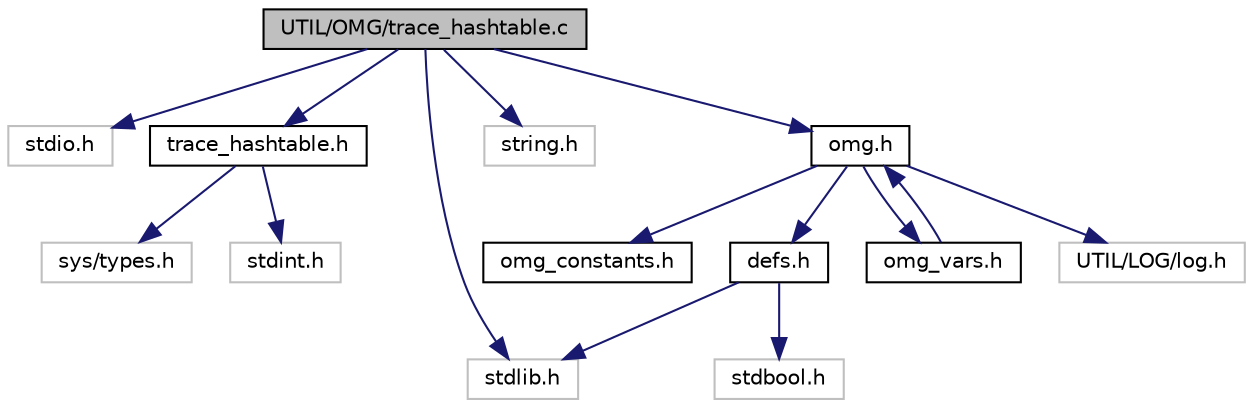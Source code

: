digraph "UTIL/OMG/trace_hashtable.c"
{
 // LATEX_PDF_SIZE
  edge [fontname="Helvetica",fontsize="10",labelfontname="Helvetica",labelfontsize="10"];
  node [fontname="Helvetica",fontsize="10",shape=record];
  Node1 [label="UTIL/OMG/trace_hashtable.c",height=0.2,width=0.4,color="black", fillcolor="grey75", style="filled", fontcolor="black",tooltip=" "];
  Node1 -> Node2 [color="midnightblue",fontsize="10",style="solid",fontname="Helvetica"];
  Node2 [label="stdio.h",height=0.2,width=0.4,color="grey75", fillcolor="white", style="filled",tooltip=" "];
  Node1 -> Node3 [color="midnightblue",fontsize="10",style="solid",fontname="Helvetica"];
  Node3 [label="trace_hashtable.h",height=0.2,width=0.4,color="black", fillcolor="white", style="filled",URL="$trace__hashtable_8h.html",tooltip="A 'C' implementation of a hashtable."];
  Node3 -> Node4 [color="midnightblue",fontsize="10",style="solid",fontname="Helvetica"];
  Node4 [label="sys/types.h",height=0.2,width=0.4,color="grey75", fillcolor="white", style="filled",tooltip=" "];
  Node3 -> Node5 [color="midnightblue",fontsize="10",style="solid",fontname="Helvetica"];
  Node5 [label="stdint.h",height=0.2,width=0.4,color="grey75", fillcolor="white", style="filled",tooltip=" "];
  Node1 -> Node6 [color="midnightblue",fontsize="10",style="solid",fontname="Helvetica"];
  Node6 [label="stdlib.h",height=0.2,width=0.4,color="grey75", fillcolor="white", style="filled",tooltip=" "];
  Node1 -> Node7 [color="midnightblue",fontsize="10",style="solid",fontname="Helvetica"];
  Node7 [label="string.h",height=0.2,width=0.4,color="grey75", fillcolor="white", style="filled",tooltip=" "];
  Node1 -> Node8 [color="midnightblue",fontsize="10",style="solid",fontname="Helvetica"];
  Node8 [label="omg.h",height=0.2,width=0.4,color="black", fillcolor="white", style="filled",URL="$omg_8h.html",tooltip=" "];
  Node8 -> Node9 [color="midnightblue",fontsize="10",style="solid",fontname="Helvetica"];
  Node9 [label="omg_constants.h",height=0.2,width=0.4,color="black", fillcolor="white", style="filled",URL="$omg__constants_8h.html",tooltip="Constants and Enumarations."];
  Node8 -> Node10 [color="midnightblue",fontsize="10",style="solid",fontname="Helvetica"];
  Node10 [label="defs.h",height=0.2,width=0.4,color="black", fillcolor="white", style="filled",URL="$UTIL_2OMG_2defs_8h.html",tooltip="Typedefs & Prototypes of OMG functions."];
  Node10 -> Node6 [color="midnightblue",fontsize="10",style="solid",fontname="Helvetica"];
  Node10 -> Node11 [color="midnightblue",fontsize="10",style="solid",fontname="Helvetica"];
  Node11 [label="stdbool.h",height=0.2,width=0.4,color="grey75", fillcolor="white", style="filled",tooltip=" "];
  Node8 -> Node12 [color="midnightblue",fontsize="10",style="solid",fontname="Helvetica"];
  Node12 [label="omg_vars.h",height=0.2,width=0.4,color="black", fillcolor="white", style="filled",URL="$omg__vars_8h.html",tooltip="Global variables."];
  Node12 -> Node8 [color="midnightblue",fontsize="10",style="solid",fontname="Helvetica"];
  Node8 -> Node13 [color="midnightblue",fontsize="10",style="solid",fontname="Helvetica"];
  Node13 [label="UTIL/LOG/log.h",height=0.2,width=0.4,color="grey75", fillcolor="white", style="filled",tooltip=" "];
}
